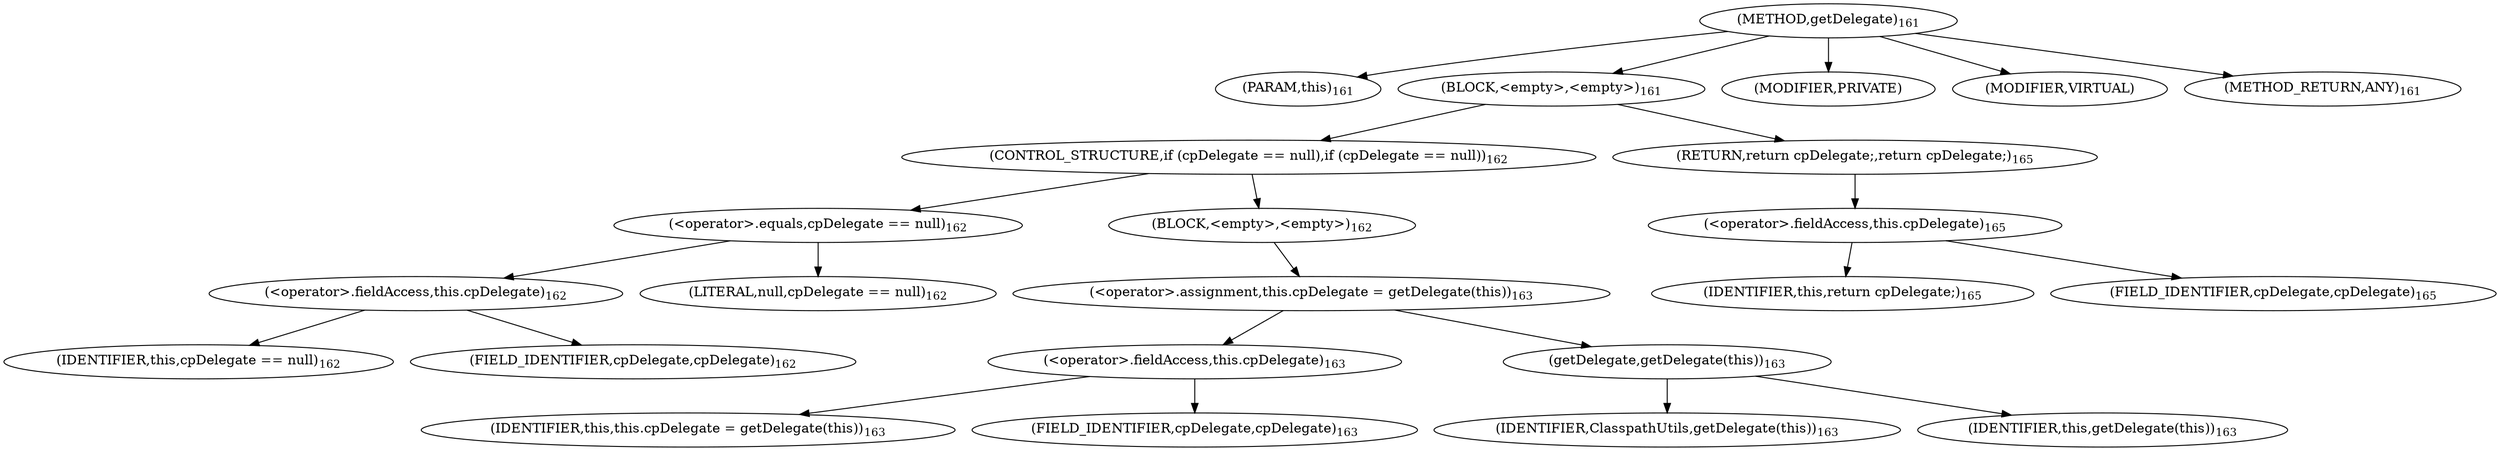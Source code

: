 digraph "getDelegate" {  
"191" [label = <(METHOD,getDelegate)<SUB>161</SUB>> ]
"27" [label = <(PARAM,this)<SUB>161</SUB>> ]
"192" [label = <(BLOCK,&lt;empty&gt;,&lt;empty&gt;)<SUB>161</SUB>> ]
"193" [label = <(CONTROL_STRUCTURE,if (cpDelegate == null),if (cpDelegate == null))<SUB>162</SUB>> ]
"194" [label = <(&lt;operator&gt;.equals,cpDelegate == null)<SUB>162</SUB>> ]
"195" [label = <(&lt;operator&gt;.fieldAccess,this.cpDelegate)<SUB>162</SUB>> ]
"196" [label = <(IDENTIFIER,this,cpDelegate == null)<SUB>162</SUB>> ]
"197" [label = <(FIELD_IDENTIFIER,cpDelegate,cpDelegate)<SUB>162</SUB>> ]
"198" [label = <(LITERAL,null,cpDelegate == null)<SUB>162</SUB>> ]
"199" [label = <(BLOCK,&lt;empty&gt;,&lt;empty&gt;)<SUB>162</SUB>> ]
"200" [label = <(&lt;operator&gt;.assignment,this.cpDelegate = getDelegate(this))<SUB>163</SUB>> ]
"201" [label = <(&lt;operator&gt;.fieldAccess,this.cpDelegate)<SUB>163</SUB>> ]
"202" [label = <(IDENTIFIER,this,this.cpDelegate = getDelegate(this))<SUB>163</SUB>> ]
"203" [label = <(FIELD_IDENTIFIER,cpDelegate,cpDelegate)<SUB>163</SUB>> ]
"204" [label = <(getDelegate,getDelegate(this))<SUB>163</SUB>> ]
"205" [label = <(IDENTIFIER,ClasspathUtils,getDelegate(this))<SUB>163</SUB>> ]
"26" [label = <(IDENTIFIER,this,getDelegate(this))<SUB>163</SUB>> ]
"206" [label = <(RETURN,return cpDelegate;,return cpDelegate;)<SUB>165</SUB>> ]
"207" [label = <(&lt;operator&gt;.fieldAccess,this.cpDelegate)<SUB>165</SUB>> ]
"208" [label = <(IDENTIFIER,this,return cpDelegate;)<SUB>165</SUB>> ]
"209" [label = <(FIELD_IDENTIFIER,cpDelegate,cpDelegate)<SUB>165</SUB>> ]
"210" [label = <(MODIFIER,PRIVATE)> ]
"211" [label = <(MODIFIER,VIRTUAL)> ]
"212" [label = <(METHOD_RETURN,ANY)<SUB>161</SUB>> ]
  "191" -> "27" 
  "191" -> "192" 
  "191" -> "210" 
  "191" -> "211" 
  "191" -> "212" 
  "192" -> "193" 
  "192" -> "206" 
  "193" -> "194" 
  "193" -> "199" 
  "194" -> "195" 
  "194" -> "198" 
  "195" -> "196" 
  "195" -> "197" 
  "199" -> "200" 
  "200" -> "201" 
  "200" -> "204" 
  "201" -> "202" 
  "201" -> "203" 
  "204" -> "205" 
  "204" -> "26" 
  "206" -> "207" 
  "207" -> "208" 
  "207" -> "209" 
}
